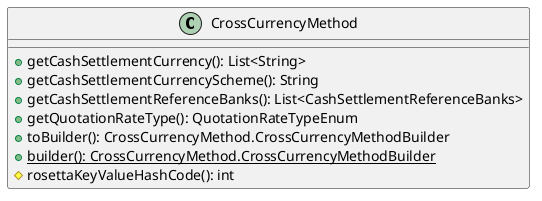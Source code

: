 @startuml

    class CrossCurrencyMethod [[CrossCurrencyMethod.html]] {
        +getCashSettlementCurrency(): List<String>
        +getCashSettlementCurrencyScheme(): String
        +getCashSettlementReferenceBanks(): List<CashSettlementReferenceBanks>
        +getQuotationRateType(): QuotationRateTypeEnum
        +toBuilder(): CrossCurrencyMethod.CrossCurrencyMethodBuilder
        {static} +builder(): CrossCurrencyMethod.CrossCurrencyMethodBuilder
        #rosettaKeyValueHashCode(): int
    }

@enduml
